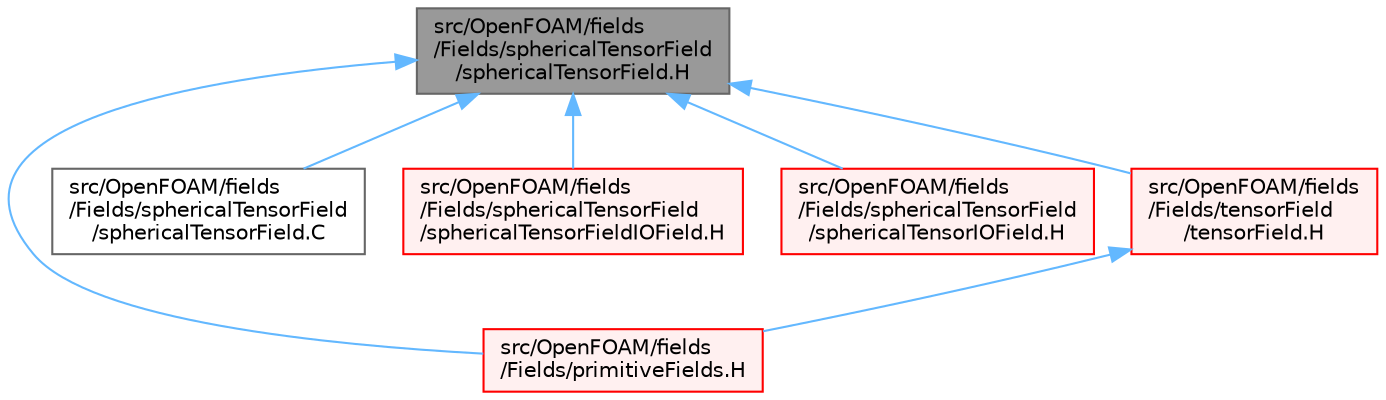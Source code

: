 digraph "src/OpenFOAM/fields/Fields/sphericalTensorField/sphericalTensorField.H"
{
 // LATEX_PDF_SIZE
  bgcolor="transparent";
  edge [fontname=Helvetica,fontsize=10,labelfontname=Helvetica,labelfontsize=10];
  node [fontname=Helvetica,fontsize=10,shape=box,height=0.2,width=0.4];
  Node1 [id="Node000001",label="src/OpenFOAM/fields\l/Fields/sphericalTensorField\l/sphericalTensorField.H",height=0.2,width=0.4,color="gray40", fillcolor="grey60", style="filled", fontcolor="black",tooltip=" "];
  Node1 -> Node2 [id="edge1_Node000001_Node000002",dir="back",color="steelblue1",style="solid",tooltip=" "];
  Node2 [id="Node000002",label="src/OpenFOAM/fields\l/Fields/primitiveFields.H",height=0.2,width=0.4,color="red", fillcolor="#FFF0F0", style="filled",URL="$primitiveFields_8H.html",tooltip="Specialisations of Field<T> for scalar, vector and tensor."];
  Node1 -> Node5647 [id="edge2_Node000001_Node005647",dir="back",color="steelblue1",style="solid",tooltip=" "];
  Node5647 [id="Node005647",label="src/OpenFOAM/fields\l/Fields/sphericalTensorField\l/sphericalTensorField.C",height=0.2,width=0.4,color="grey40", fillcolor="white", style="filled",URL="$sphericalTensorField_8C.html",tooltip=" "];
  Node1 -> Node5648 [id="edge3_Node000001_Node005648",dir="back",color="steelblue1",style="solid",tooltip=" "];
  Node5648 [id="Node005648",label="src/OpenFOAM/fields\l/Fields/sphericalTensorField\l/sphericalTensorFieldIOField.H",height=0.2,width=0.4,color="red", fillcolor="#FFF0F0", style="filled",URL="$sphericalTensorFieldIOField_8H.html",tooltip=" "];
  Node1 -> Node5650 [id="edge4_Node000001_Node005650",dir="back",color="steelblue1",style="solid",tooltip=" "];
  Node5650 [id="Node005650",label="src/OpenFOAM/fields\l/Fields/sphericalTensorField\l/sphericalTensorIOField.H",height=0.2,width=0.4,color="red", fillcolor="#FFF0F0", style="filled",URL="$sphericalTensorIOField_8H.html",tooltip=" "];
  Node1 -> Node5652 [id="edge5_Node000001_Node005652",dir="back",color="steelblue1",style="solid",tooltip=" "];
  Node5652 [id="Node005652",label="src/OpenFOAM/fields\l/Fields/tensorField\l/tensorField.H",height=0.2,width=0.4,color="red", fillcolor="#FFF0F0", style="filled",URL="$tensorField_8H.html",tooltip=" "];
  Node5652 -> Node2 [id="edge6_Node005652_Node000002",dir="back",color="steelblue1",style="solid",tooltip=" "];
}
